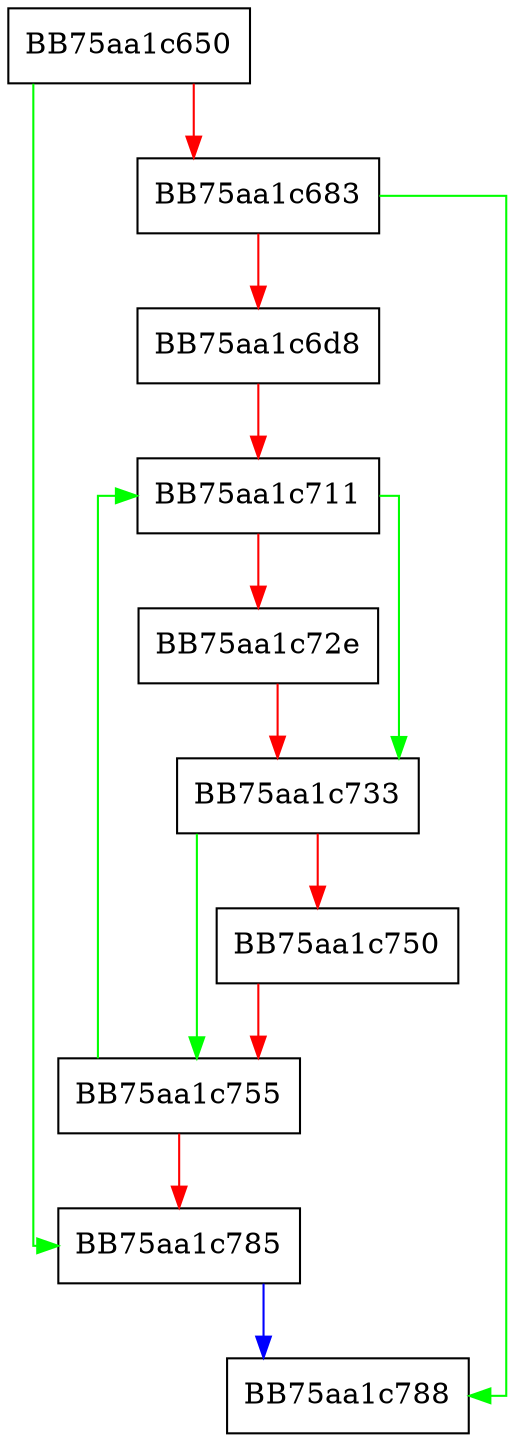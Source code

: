 digraph VirtualFree {
  node [shape="box"];
  graph [splines=ortho];
  BB75aa1c650 -> BB75aa1c785 [color="green"];
  BB75aa1c650 -> BB75aa1c683 [color="red"];
  BB75aa1c683 -> BB75aa1c788 [color="green"];
  BB75aa1c683 -> BB75aa1c6d8 [color="red"];
  BB75aa1c6d8 -> BB75aa1c711 [color="red"];
  BB75aa1c711 -> BB75aa1c733 [color="green"];
  BB75aa1c711 -> BB75aa1c72e [color="red"];
  BB75aa1c72e -> BB75aa1c733 [color="red"];
  BB75aa1c733 -> BB75aa1c755 [color="green"];
  BB75aa1c733 -> BB75aa1c750 [color="red"];
  BB75aa1c750 -> BB75aa1c755 [color="red"];
  BB75aa1c755 -> BB75aa1c711 [color="green"];
  BB75aa1c755 -> BB75aa1c785 [color="red"];
  BB75aa1c785 -> BB75aa1c788 [color="blue"];
}
